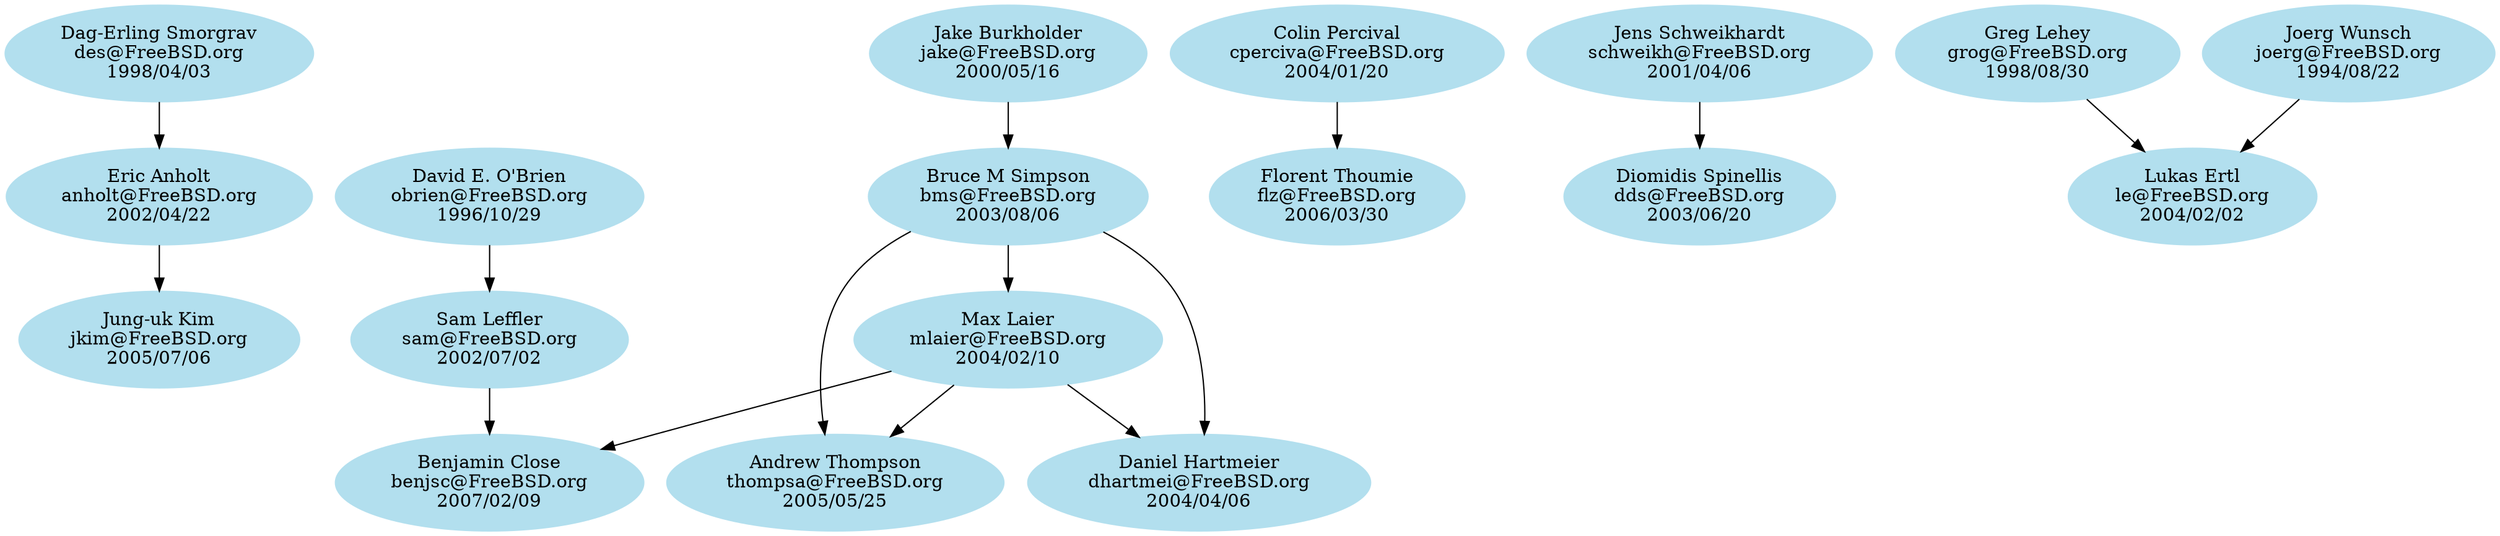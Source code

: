 # $FreeBSD$

digraph src {

# Node definitions follow this example:
#
#   foo [label="Foo Bar\nfoo@FreeBSD.org\n????/??/??"]
#
# ????/??/?? is the date when the commit bit was obtained, usually the one you
# can find looking at CVS logs for the access (or avail) file under CVSROOT.
#
# For returned commit bits, the node definition will follow this example:
#
#   foo [label="Foo Bar\nfoo@FreeBSD.org\n????/??/??\n????/??/??"]
#
# The first date is the same as for an active committer, the second date is
# the date when the commit bit has been returned. Again, check CVS logs.

node [color=grey62, style=filled, bgcolor=black];

# Alumni go here.. Try to keep things sorted.

node [color=lightblue2, style=filled, bgcolor=black];

# Current src committers go here. Try to keep things sorted.

anholt [label="Eric Anholt\nanholt@FreeBSD.org\n2002/04/22"]
benjsc [label="Benjamin Close\nbenjsc@FreeBSD.org\n2007/02/09"]
bms [label="Bruce M Simpson\nbms@FreeBSD.org\n2003/08/06"]
cperciva [label="Colin Percival\ncperciva@FreeBSD.org\n2004/01/20"]
dds [label="Diomidis Spinellis\ndds@FreeBSD.org\n2003/06/20"]
des [label="Dag-Erling Smorgrav\ndes@FreeBSD.org\n1998/04/03"]
dhartmei [label="Daniel Hartmeier\ndhartmei@FreeBSD.org\n2004/04/06"]
flz [label="Florent Thoumie\nflz@FreeBSD.org\n2006/03/30"]
grog [label="Greg Lehey\ngrog@FreeBSD.org\n1998/08/30"]
jake [label="Jake Burkholder\njake@FreeBSD.org\n2000/05/16"]
jkim [label="Jung-uk Kim\njkim@FreeBSD.org\n2005/07/06"]
joerg [label="Joerg Wunsch\njoerg@FreeBSD.org\n1994/08/22"]
le [label="Lukas Ertl\nle@FreeBSD.org\n2004/02/02"]
mlaier [label="Max Laier\nmlaier@FreeBSD.org\n2004/02/10"]
obrien [label="David E. O'Brien\nobrien@FreeBSD.org\n1996/10/29"]
sam [label="Sam Leffler\nsam@FreeBSD.org\n2002/07/02"]
schweikh [label="Jens Schweikhardt\nschweikh@FreeBSD.org\n2001/04/06"]
thompsa [label="Andrew Thompson\nthompsa@FreeBSD.org\n2005/05/25"]

# Here are the mentor/mentee relationships.
# Group together all the mentees for a particular mentor.
# Keep the list sorted by mentor login.

anholt -> jkim

cperciva -> flz

bms -> mlaier
bms -> dhartmei
bms -> thompsa

des -> anholt

jake -> bms

joerg -> le

grog -> le

mlaier -> benjsc
mlaier -> dhartmei
mlaier -> thompsa

obrien -> sam

sam -> benjsc

schweikh -> dds

}
